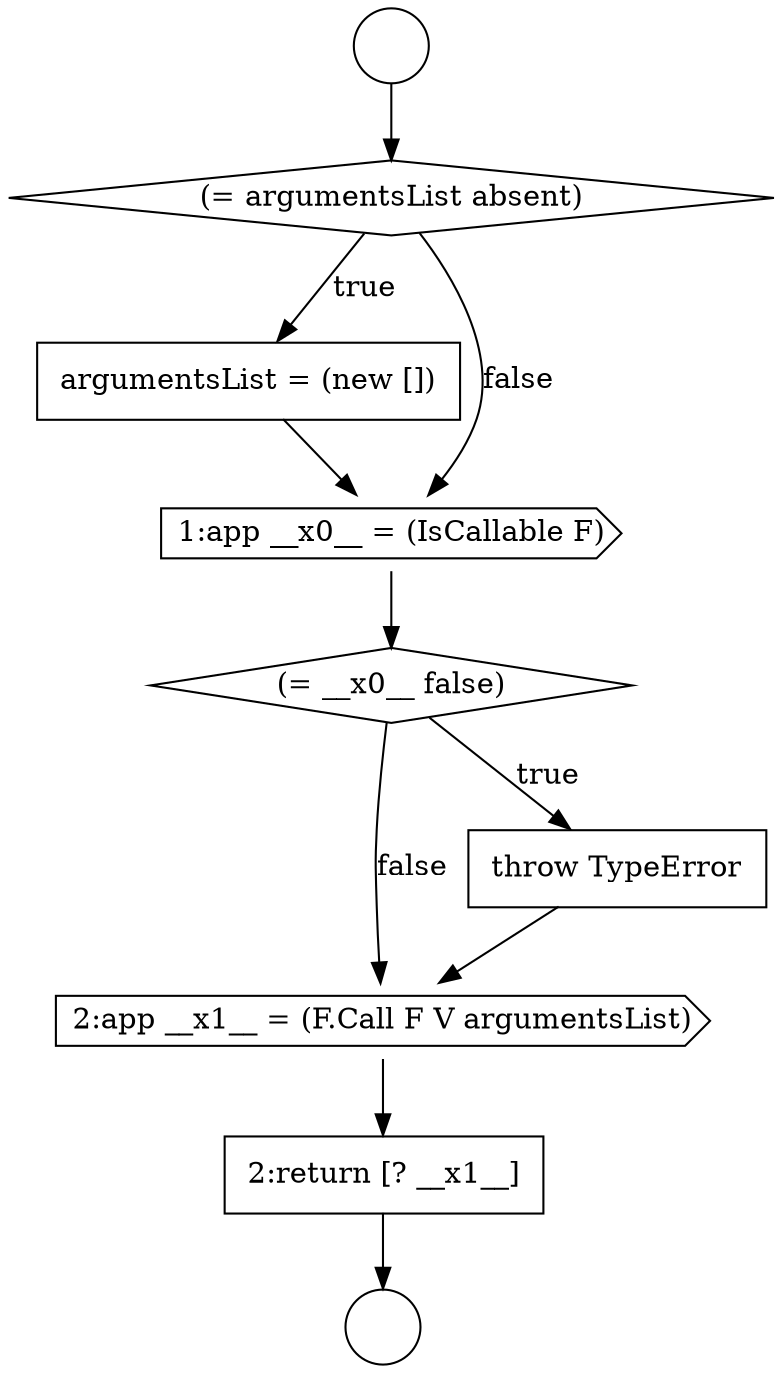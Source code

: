 digraph {
  node797 [shape=circle label=" " color="black" fillcolor="white" style=filled]
  node802 [shape=diamond, label=<<font color="black">(= __x0__ false)</font>> color="black" fillcolor="white" style=filled]
  node798 [shape=circle label=" " color="black" fillcolor="white" style=filled]
  node805 [shape=none, margin=0, label=<<font color="black">
    <table border="0" cellborder="1" cellspacing="0" cellpadding="10">
      <tr><td align="left">2:return [? __x1__]</td></tr>
    </table>
  </font>> color="black" fillcolor="white" style=filled]
  node804 [shape=cds, label=<<font color="black">2:app __x1__ = (F.Call F V argumentsList)</font>> color="black" fillcolor="white" style=filled]
  node799 [shape=diamond, label=<<font color="black">(= argumentsList absent)</font>> color="black" fillcolor="white" style=filled]
  node800 [shape=none, margin=0, label=<<font color="black">
    <table border="0" cellborder="1" cellspacing="0" cellpadding="10">
      <tr><td align="left">argumentsList = (new [])</td></tr>
    </table>
  </font>> color="black" fillcolor="white" style=filled]
  node801 [shape=cds, label=<<font color="black">1:app __x0__ = (IsCallable F)</font>> color="black" fillcolor="white" style=filled]
  node803 [shape=none, margin=0, label=<<font color="black">
    <table border="0" cellborder="1" cellspacing="0" cellpadding="10">
      <tr><td align="left">throw TypeError</td></tr>
    </table>
  </font>> color="black" fillcolor="white" style=filled]
  node804 -> node805 [ color="black"]
  node802 -> node803 [label=<<font color="black">true</font>> color="black"]
  node802 -> node804 [label=<<font color="black">false</font>> color="black"]
  node797 -> node799 [ color="black"]
  node801 -> node802 [ color="black"]
  node805 -> node798 [ color="black"]
  node799 -> node800 [label=<<font color="black">true</font>> color="black"]
  node799 -> node801 [label=<<font color="black">false</font>> color="black"]
  node800 -> node801 [ color="black"]
  node803 -> node804 [ color="black"]
}
